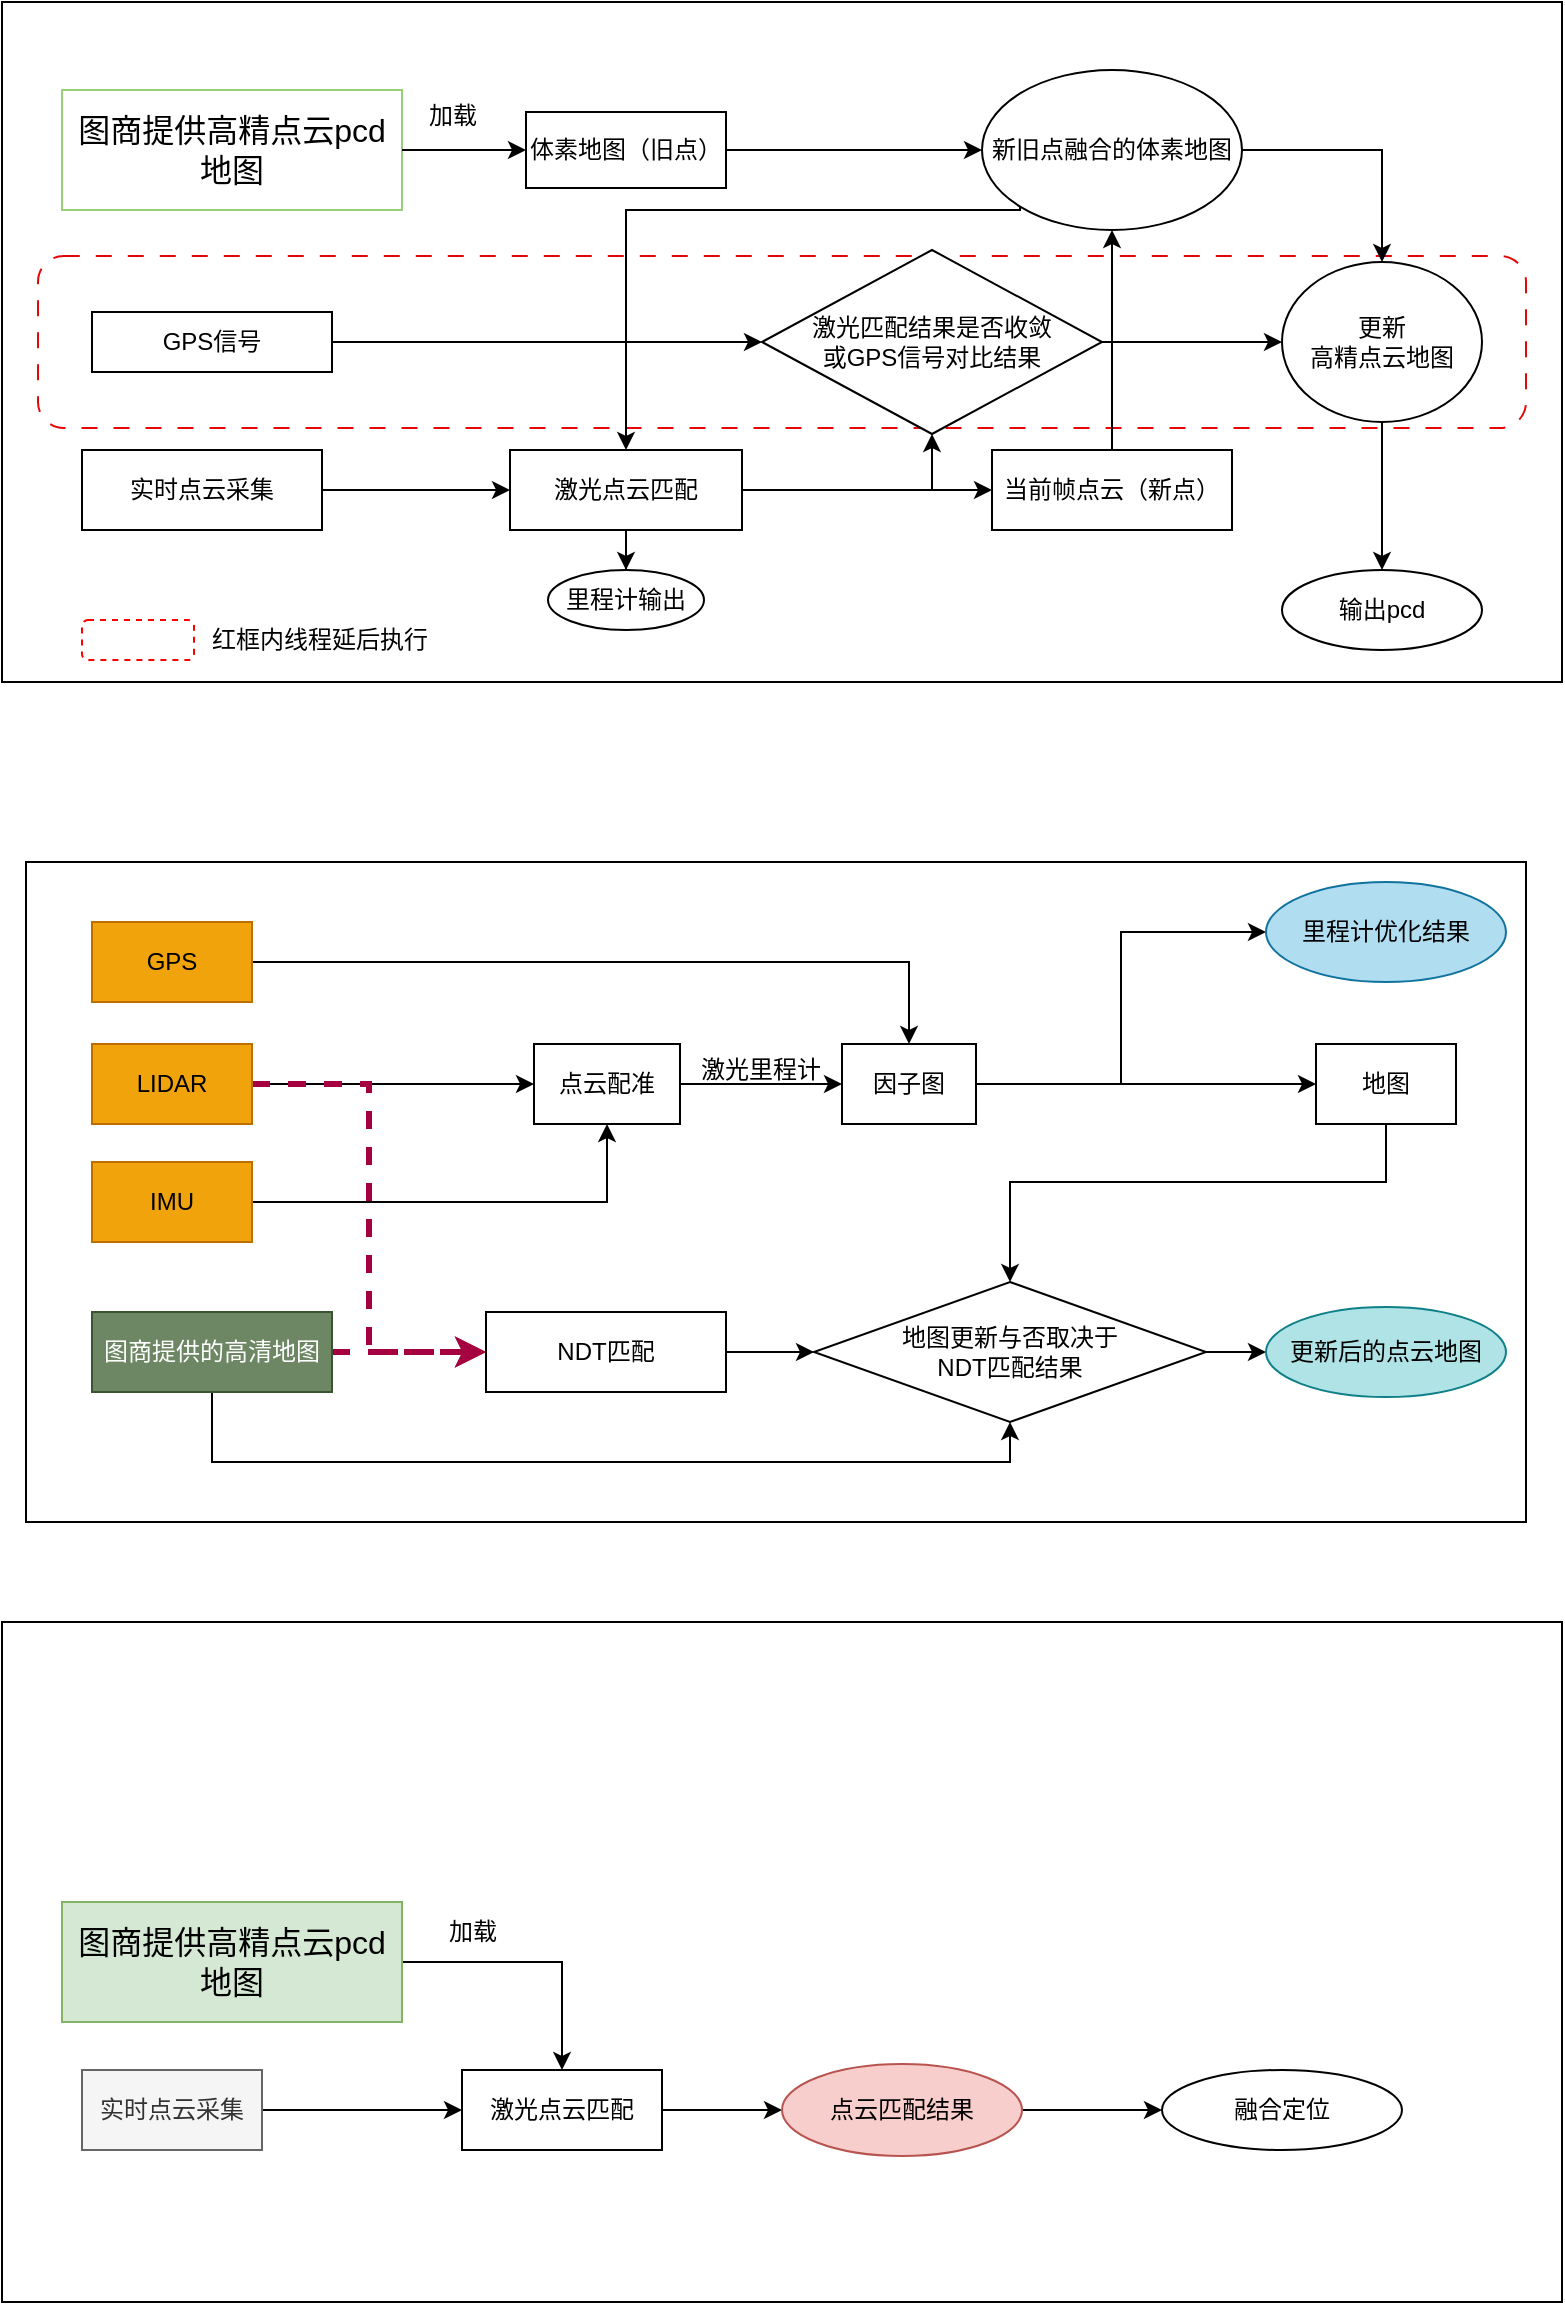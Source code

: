 <mxfile version="23.1.5" type="github">
  <diagram name="第 1 页" id="jgk6TLI41gFWQYQwitnz">
    <mxGraphModel dx="1082" dy="1022" grid="1" gridSize="10" guides="1" tooltips="1" connect="1" arrows="1" fold="1" page="1" pageScale="1" pageWidth="827" pageHeight="1169" math="0" shadow="0">
      <root>
        <mxCell id="0" />
        <mxCell id="1" parent="0" />
        <mxCell id="wMJG4W6XiPVDL9AXUNTD-142" value="" style="rounded=0;whiteSpace=wrap;html=1;" parent="1" vertex="1">
          <mxGeometry x="847" y="440" width="750" height="330" as="geometry" />
        </mxCell>
        <mxCell id="wMJG4W6XiPVDL9AXUNTD-46" value="" style="rounded=0;whiteSpace=wrap;html=1;" parent="1" vertex="1">
          <mxGeometry x="835" y="10" width="780" height="340" as="geometry" />
        </mxCell>
        <mxCell id="wMJG4W6XiPVDL9AXUNTD-97" value="" style="rounded=1;whiteSpace=wrap;html=1;dashed=1;dashPattern=8 8;strokeColor=#e40707;" parent="1" vertex="1">
          <mxGeometry x="853" y="137" width="744" height="86" as="geometry" />
        </mxCell>
        <mxCell id="wMJG4W6XiPVDL9AXUNTD-47" value="&lt;font style=&quot;font-size: 16px;&quot;&gt;图商提供高精点云pcd地图&lt;/font&gt;" style="rounded=0;whiteSpace=wrap;html=1;strokeColor=#97D077;" parent="1" vertex="1">
          <mxGeometry x="865" y="54" width="170" height="60" as="geometry" />
        </mxCell>
        <mxCell id="wMJG4W6XiPVDL9AXUNTD-54" style="edgeStyle=orthogonalEdgeStyle;rounded=0;orthogonalLoop=1;jettySize=auto;html=1;exitX=1;exitY=0.5;exitDx=0;exitDy=0;entryX=0;entryY=0.5;entryDx=0;entryDy=0;" parent="1" source="wMJG4W6XiPVDL9AXUNTD-49" target="wMJG4W6XiPVDL9AXUNTD-51" edge="1">
          <mxGeometry relative="1" as="geometry" />
        </mxCell>
        <mxCell id="wMJG4W6XiPVDL9AXUNTD-49" value="实时点云采集" style="rounded=0;whiteSpace=wrap;html=1;" parent="1" vertex="1">
          <mxGeometry x="875" y="234" width="120" height="40" as="geometry" />
        </mxCell>
        <mxCell id="wMJG4W6XiPVDL9AXUNTD-50" value="当前帧点云（新点）" style="rounded=0;whiteSpace=wrap;html=1;" parent="1" vertex="1">
          <mxGeometry x="1330" y="234" width="120" height="40" as="geometry" />
        </mxCell>
        <mxCell id="wMJG4W6XiPVDL9AXUNTD-57" style="edgeStyle=orthogonalEdgeStyle;rounded=0;orthogonalLoop=1;jettySize=auto;html=1;exitX=1;exitY=0.5;exitDx=0;exitDy=0;entryX=0;entryY=0.5;entryDx=0;entryDy=0;" parent="1" source="wMJG4W6XiPVDL9AXUNTD-51" target="wMJG4W6XiPVDL9AXUNTD-50" edge="1">
          <mxGeometry relative="1" as="geometry" />
        </mxCell>
        <mxCell id="wMJG4W6XiPVDL9AXUNTD-83" style="edgeStyle=orthogonalEdgeStyle;rounded=0;orthogonalLoop=1;jettySize=auto;html=1;entryX=0.5;entryY=1;entryDx=0;entryDy=0;" parent="1" source="wMJG4W6XiPVDL9AXUNTD-51" target="wMJG4W6XiPVDL9AXUNTD-69" edge="1">
          <mxGeometry relative="1" as="geometry">
            <mxPoint x="1285" y="224" as="targetPoint" />
          </mxGeometry>
        </mxCell>
        <mxCell id="wMJG4W6XiPVDL9AXUNTD-104" value="" style="edgeStyle=orthogonalEdgeStyle;rounded=0;orthogonalLoop=1;jettySize=auto;html=1;" parent="1" source="wMJG4W6XiPVDL9AXUNTD-51" target="wMJG4W6XiPVDL9AXUNTD-103" edge="1">
          <mxGeometry relative="1" as="geometry" />
        </mxCell>
        <mxCell id="wMJG4W6XiPVDL9AXUNTD-51" value="激光点云匹配" style="rounded=0;whiteSpace=wrap;html=1;" parent="1" vertex="1">
          <mxGeometry x="1089" y="234" width="116" height="40" as="geometry" />
        </mxCell>
        <mxCell id="wMJG4W6XiPVDL9AXUNTD-60" value="" style="endArrow=classic;html=1;rounded=0;exitX=1;exitY=0.5;exitDx=0;exitDy=0;" parent="1" source="wMJG4W6XiPVDL9AXUNTD-47" target="wMJG4W6XiPVDL9AXUNTD-61" edge="1">
          <mxGeometry width="50" height="50" relative="1" as="geometry">
            <mxPoint x="1110" y="14" as="sourcePoint" />
            <mxPoint x="1150" y="-56" as="targetPoint" />
          </mxGeometry>
        </mxCell>
        <mxCell id="wMJG4W6XiPVDL9AXUNTD-76" value="" style="edgeStyle=orthogonalEdgeStyle;rounded=0;orthogonalLoop=1;jettySize=auto;html=1;exitX=0;exitY=1;exitDx=0;exitDy=0;" parent="1" source="wMJG4W6XiPVDL9AXUNTD-78" target="wMJG4W6XiPVDL9AXUNTD-51" edge="1">
          <mxGeometry relative="1" as="geometry">
            <Array as="points">
              <mxPoint x="1344" y="114" />
              <mxPoint x="1147" y="114" />
            </Array>
          </mxGeometry>
        </mxCell>
        <mxCell id="wMJG4W6XiPVDL9AXUNTD-61" value="体素地图（旧点）" style="rounded=0;whiteSpace=wrap;html=1;" parent="1" vertex="1">
          <mxGeometry x="1097" y="65" width="100" height="38" as="geometry" />
        </mxCell>
        <mxCell id="wMJG4W6XiPVDL9AXUNTD-66" value="加载" style="text;html=1;align=center;verticalAlign=middle;resizable=0;points=[];autosize=1;strokeColor=none;fillColor=none;" parent="1" vertex="1">
          <mxGeometry x="1035" y="52" width="50" height="30" as="geometry" />
        </mxCell>
        <mxCell id="wMJG4W6XiPVDL9AXUNTD-72" style="edgeStyle=orthogonalEdgeStyle;rounded=0;orthogonalLoop=1;jettySize=auto;html=1;exitX=1;exitY=0.5;exitDx=0;exitDy=0;entryX=0;entryY=0.5;entryDx=0;entryDy=0;" parent="1" source="wMJG4W6XiPVDL9AXUNTD-67" target="wMJG4W6XiPVDL9AXUNTD-69" edge="1">
          <mxGeometry relative="1" as="geometry" />
        </mxCell>
        <mxCell id="wMJG4W6XiPVDL9AXUNTD-67" value="GPS信号" style="rounded=0;whiteSpace=wrap;html=1;" parent="1" vertex="1">
          <mxGeometry x="880" y="165" width="120" height="30" as="geometry" />
        </mxCell>
        <mxCell id="wMJG4W6XiPVDL9AXUNTD-68" value="" style="endArrow=classic;html=1;rounded=0;exitX=0.5;exitY=0;exitDx=0;exitDy=0;entryX=0.5;entryY=1;entryDx=0;entryDy=0;" parent="1" source="wMJG4W6XiPVDL9AXUNTD-50" target="wMJG4W6XiPVDL9AXUNTD-78" edge="1">
          <mxGeometry width="50" height="50" relative="1" as="geometry">
            <mxPoint x="1095" y="184" as="sourcePoint" />
            <mxPoint x="1345" y="184" as="targetPoint" />
          </mxGeometry>
        </mxCell>
        <mxCell id="wMJG4W6XiPVDL9AXUNTD-87" style="edgeStyle=orthogonalEdgeStyle;rounded=0;orthogonalLoop=1;jettySize=auto;html=1;" parent="1" source="wMJG4W6XiPVDL9AXUNTD-69" target="wMJG4W6XiPVDL9AXUNTD-88" edge="1">
          <mxGeometry relative="1" as="geometry">
            <mxPoint x="1475" y="180" as="targetPoint" />
          </mxGeometry>
        </mxCell>
        <mxCell id="wMJG4W6XiPVDL9AXUNTD-69" value="激光匹配结果是否收敛&lt;br&gt;或GPS信号对比结果" style="rhombus;whiteSpace=wrap;html=1;" parent="1" vertex="1">
          <mxGeometry x="1215" y="134" width="170" height="92" as="geometry" />
        </mxCell>
        <mxCell id="wMJG4W6XiPVDL9AXUNTD-79" value="" style="endArrow=classic;html=1;rounded=0;entryX=0;entryY=0.5;entryDx=0;entryDy=0;exitX=1;exitY=0.5;exitDx=0;exitDy=0;" parent="1" source="wMJG4W6XiPVDL9AXUNTD-61" target="wMJG4W6XiPVDL9AXUNTD-78" edge="1">
          <mxGeometry width="50" height="50" relative="1" as="geometry">
            <mxPoint x="1199" y="84" as="sourcePoint" />
            <mxPoint x="1405" y="84" as="targetPoint" />
          </mxGeometry>
        </mxCell>
        <mxCell id="wMJG4W6XiPVDL9AXUNTD-90" style="edgeStyle=orthogonalEdgeStyle;rounded=0;orthogonalLoop=1;jettySize=auto;html=1;entryX=0.5;entryY=0;entryDx=0;entryDy=0;" parent="1" source="wMJG4W6XiPVDL9AXUNTD-78" target="wMJG4W6XiPVDL9AXUNTD-88" edge="1">
          <mxGeometry relative="1" as="geometry" />
        </mxCell>
        <mxCell id="wMJG4W6XiPVDL9AXUNTD-78" value="新旧点融合的体素地图" style="ellipse;whiteSpace=wrap;html=1;" parent="1" vertex="1">
          <mxGeometry x="1325" y="44" width="130" height="80" as="geometry" />
        </mxCell>
        <mxCell id="wMJG4W6XiPVDL9AXUNTD-92" value="" style="edgeStyle=orthogonalEdgeStyle;rounded=0;orthogonalLoop=1;jettySize=auto;html=1;" parent="1" source="wMJG4W6XiPVDL9AXUNTD-88" target="wMJG4W6XiPVDL9AXUNTD-91" edge="1">
          <mxGeometry relative="1" as="geometry" />
        </mxCell>
        <mxCell id="wMJG4W6XiPVDL9AXUNTD-88" value="更新&lt;br&gt;高精点云地图" style="ellipse;whiteSpace=wrap;html=1;" parent="1" vertex="1">
          <mxGeometry x="1475" y="140" width="100" height="80" as="geometry" />
        </mxCell>
        <mxCell id="wMJG4W6XiPVDL9AXUNTD-91" value="输出pcd" style="ellipse;whiteSpace=wrap;html=1;" parent="1" vertex="1">
          <mxGeometry x="1475" y="294" width="100" height="40" as="geometry" />
        </mxCell>
        <mxCell id="wMJG4W6XiPVDL9AXUNTD-98" value="" style="rounded=1;whiteSpace=wrap;html=1;dashed=1;strokeColor=#FF0000;" parent="1" vertex="1">
          <mxGeometry x="875" y="319" width="56" height="20" as="geometry" />
        </mxCell>
        <mxCell id="wMJG4W6XiPVDL9AXUNTD-99" value="红框内线程延后执行" style="text;html=1;strokeColor=none;fillColor=none;align=center;verticalAlign=middle;whiteSpace=wrap;rounded=0;" parent="1" vertex="1">
          <mxGeometry x="935" y="314" width="118" height="30" as="geometry" />
        </mxCell>
        <mxCell id="wMJG4W6XiPVDL9AXUNTD-103" value="里程计输出" style="ellipse;whiteSpace=wrap;html=1;" parent="1" vertex="1">
          <mxGeometry x="1108" y="294" width="78" height="30" as="geometry" />
        </mxCell>
        <mxCell id="wMJG4W6XiPVDL9AXUNTD-113" style="edgeStyle=orthogonalEdgeStyle;rounded=0;orthogonalLoop=1;jettySize=auto;html=1;" parent="1" source="wMJG4W6XiPVDL9AXUNTD-105" target="wMJG4W6XiPVDL9AXUNTD-111" edge="1">
          <mxGeometry relative="1" as="geometry" />
        </mxCell>
        <mxCell id="wMJG4W6XiPVDL9AXUNTD-105" value="GPS" style="rounded=0;whiteSpace=wrap;html=1;fillColor=#f0a30a;fontColor=#000000;strokeColor=#BD7000;" parent="1" vertex="1">
          <mxGeometry x="880" y="470" width="80" height="40" as="geometry" />
        </mxCell>
        <mxCell id="wMJG4W6XiPVDL9AXUNTD-109" style="edgeStyle=orthogonalEdgeStyle;rounded=0;orthogonalLoop=1;jettySize=auto;html=1;exitX=1;exitY=0.5;exitDx=0;exitDy=0;entryX=0;entryY=0.5;entryDx=0;entryDy=0;" parent="1" source="wMJG4W6XiPVDL9AXUNTD-106" target="wMJG4W6XiPVDL9AXUNTD-108" edge="1">
          <mxGeometry relative="1" as="geometry" />
        </mxCell>
        <mxCell id="wMJG4W6XiPVDL9AXUNTD-146" style="edgeStyle=orthogonalEdgeStyle;rounded=0;orthogonalLoop=1;jettySize=auto;html=1;entryX=0;entryY=0.5;entryDx=0;entryDy=0;strokeColor=#A50040;fillColor=#d80073;dashed=1;strokeWidth=3;" parent="1" source="wMJG4W6XiPVDL9AXUNTD-106" target="wMJG4W6XiPVDL9AXUNTD-117" edge="1">
          <mxGeometry relative="1" as="geometry" />
        </mxCell>
        <mxCell id="wMJG4W6XiPVDL9AXUNTD-106" value="LIDAR" style="rounded=0;whiteSpace=wrap;html=1;fillColor=#f0a30a;fontColor=#000000;strokeColor=#BD7000;" parent="1" vertex="1">
          <mxGeometry x="880" y="531" width="80" height="40" as="geometry" />
        </mxCell>
        <mxCell id="wMJG4W6XiPVDL9AXUNTD-112" style="edgeStyle=orthogonalEdgeStyle;rounded=0;orthogonalLoop=1;jettySize=auto;html=1;" parent="1" source="wMJG4W6XiPVDL9AXUNTD-107" target="wMJG4W6XiPVDL9AXUNTD-108" edge="1">
          <mxGeometry relative="1" as="geometry" />
        </mxCell>
        <mxCell id="wMJG4W6XiPVDL9AXUNTD-107" value="IMU" style="rounded=0;whiteSpace=wrap;html=1;fillColor=#f0a30a;fontColor=#000000;strokeColor=#BD7000;" parent="1" vertex="1">
          <mxGeometry x="880" y="590" width="80" height="40" as="geometry" />
        </mxCell>
        <mxCell id="wMJG4W6XiPVDL9AXUNTD-114" style="edgeStyle=orthogonalEdgeStyle;rounded=0;orthogonalLoop=1;jettySize=auto;html=1;exitX=1;exitY=0.5;exitDx=0;exitDy=0;entryX=0;entryY=0.5;entryDx=0;entryDy=0;" parent="1" source="wMJG4W6XiPVDL9AXUNTD-108" target="wMJG4W6XiPVDL9AXUNTD-111" edge="1">
          <mxGeometry relative="1" as="geometry" />
        </mxCell>
        <mxCell id="wMJG4W6XiPVDL9AXUNTD-108" value="点云配准" style="whiteSpace=wrap;html=1;movable=1;resizable=1;rotatable=1;deletable=1;editable=1;locked=0;connectable=1;" parent="1" vertex="1">
          <mxGeometry x="1101" y="531" width="73" height="40" as="geometry" />
        </mxCell>
        <mxCell id="wMJG4W6XiPVDL9AXUNTD-120" value="" style="edgeStyle=orthogonalEdgeStyle;rounded=0;orthogonalLoop=1;jettySize=auto;html=1;" parent="1" source="wMJG4W6XiPVDL9AXUNTD-111" target="wMJG4W6XiPVDL9AXUNTD-119" edge="1">
          <mxGeometry relative="1" as="geometry" />
        </mxCell>
        <mxCell id="wMJG4W6XiPVDL9AXUNTD-141" style="edgeStyle=orthogonalEdgeStyle;rounded=0;orthogonalLoop=1;jettySize=auto;html=1;entryX=0;entryY=0.5;entryDx=0;entryDy=0;" parent="1" source="wMJG4W6XiPVDL9AXUNTD-111" target="wMJG4W6XiPVDL9AXUNTD-143" edge="1">
          <mxGeometry relative="1" as="geometry">
            <mxPoint x="1492" y="490" as="targetPoint" />
          </mxGeometry>
        </mxCell>
        <mxCell id="wMJG4W6XiPVDL9AXUNTD-111" value="因子图" style="rounded=0;whiteSpace=wrap;html=1;" parent="1" vertex="1">
          <mxGeometry x="1255" y="531" width="67" height="40" as="geometry" />
        </mxCell>
        <mxCell id="wMJG4W6XiPVDL9AXUNTD-115" value="激光里程计" style="text;html=1;align=center;verticalAlign=middle;resizable=0;points=[];autosize=1;strokeColor=none;fillColor=none;" parent="1" vertex="1">
          <mxGeometry x="1174" y="529" width="80" height="30" as="geometry" />
        </mxCell>
        <mxCell id="wMJG4W6XiPVDL9AXUNTD-129" value="" style="edgeStyle=orthogonalEdgeStyle;rounded=0;orthogonalLoop=1;jettySize=auto;html=1;strokeColor=#A50040;fillColor=#d80073;dashed=1;strokeWidth=3;" parent="1" source="wMJG4W6XiPVDL9AXUNTD-116" target="wMJG4W6XiPVDL9AXUNTD-117" edge="1">
          <mxGeometry relative="1" as="geometry" />
        </mxCell>
        <mxCell id="wMJG4W6XiPVDL9AXUNTD-139" style="edgeStyle=orthogonalEdgeStyle;rounded=0;orthogonalLoop=1;jettySize=auto;html=1;entryX=0.5;entryY=1;entryDx=0;entryDy=0;" parent="1" source="wMJG4W6XiPVDL9AXUNTD-116" target="wMJG4W6XiPVDL9AXUNTD-131" edge="1">
          <mxGeometry relative="1" as="geometry">
            <Array as="points">
              <mxPoint x="940" y="740" />
              <mxPoint x="1339" y="740" />
            </Array>
          </mxGeometry>
        </mxCell>
        <mxCell id="wMJG4W6XiPVDL9AXUNTD-116" value="图商提供的高清地图" style="rounded=0;whiteSpace=wrap;html=1;fillColor=#6d8764;fontColor=#ffffff;strokeColor=#3A5431;" parent="1" vertex="1">
          <mxGeometry x="880" y="665" width="120" height="40" as="geometry" />
        </mxCell>
        <mxCell id="wMJG4W6XiPVDL9AXUNTD-133" style="edgeStyle=orthogonalEdgeStyle;rounded=0;orthogonalLoop=1;jettySize=auto;html=1;entryX=0;entryY=0.5;entryDx=0;entryDy=0;" parent="1" source="wMJG4W6XiPVDL9AXUNTD-117" target="wMJG4W6XiPVDL9AXUNTD-131" edge="1">
          <mxGeometry relative="1" as="geometry" />
        </mxCell>
        <mxCell id="wMJG4W6XiPVDL9AXUNTD-117" value="NDT匹配" style="rounded=0;whiteSpace=wrap;html=1;" parent="1" vertex="1">
          <mxGeometry x="1077" y="665" width="120" height="40" as="geometry" />
        </mxCell>
        <mxCell id="wMJG4W6XiPVDL9AXUNTD-137" style="edgeStyle=orthogonalEdgeStyle;rounded=0;orthogonalLoop=1;jettySize=auto;html=1;entryX=0.5;entryY=0;entryDx=0;entryDy=0;" parent="1" source="wMJG4W6XiPVDL9AXUNTD-119" target="wMJG4W6XiPVDL9AXUNTD-131" edge="1">
          <mxGeometry relative="1" as="geometry">
            <Array as="points">
              <mxPoint x="1527" y="600" />
              <mxPoint x="1339" y="600" />
            </Array>
          </mxGeometry>
        </mxCell>
        <mxCell id="wMJG4W6XiPVDL9AXUNTD-119" value="地图" style="rounded=0;whiteSpace=wrap;html=1;" parent="1" vertex="1">
          <mxGeometry x="1492" y="531" width="70" height="40" as="geometry" />
        </mxCell>
        <mxCell id="wMJG4W6XiPVDL9AXUNTD-145" value="" style="edgeStyle=orthogonalEdgeStyle;rounded=0;orthogonalLoop=1;jettySize=auto;html=1;" parent="1" source="wMJG4W6XiPVDL9AXUNTD-131" target="wMJG4W6XiPVDL9AXUNTD-144" edge="1">
          <mxGeometry relative="1" as="geometry" />
        </mxCell>
        <mxCell id="wMJG4W6XiPVDL9AXUNTD-131" value="地图更新与否取决于&lt;br&gt;NDT匹配结果" style="rhombus;whiteSpace=wrap;html=1;" parent="1" vertex="1">
          <mxGeometry x="1241" y="650" width="196" height="70" as="geometry" />
        </mxCell>
        <mxCell id="wMJG4W6XiPVDL9AXUNTD-143" value="里程计优化结果" style="ellipse;whiteSpace=wrap;html=1;fillColor=#b1ddf0;strokeColor=#10739e;" parent="1" vertex="1">
          <mxGeometry x="1467" y="450" width="120" height="50" as="geometry" />
        </mxCell>
        <mxCell id="wMJG4W6XiPVDL9AXUNTD-144" value="更新后的点云地图" style="ellipse;whiteSpace=wrap;html=1;fillColor=#b0e3e6;strokeColor=#0e8088;" parent="1" vertex="1">
          <mxGeometry x="1467" y="662.5" width="120" height="45" as="geometry" />
        </mxCell>
        <mxCell id="LvPCP1mISs3mfpXkRBbp-1" value="" style="rounded=0;whiteSpace=wrap;html=1;" parent="1" vertex="1">
          <mxGeometry x="835" y="820" width="780" height="340" as="geometry" />
        </mxCell>
        <mxCell id="LvPCP1mISs3mfpXkRBbp-33" style="edgeStyle=orthogonalEdgeStyle;rounded=0;orthogonalLoop=1;jettySize=auto;html=1;exitX=1;exitY=0.5;exitDx=0;exitDy=0;entryX=0.5;entryY=0;entryDx=0;entryDy=0;" parent="1" source="LvPCP1mISs3mfpXkRBbp-3" target="LvPCP1mISs3mfpXkRBbp-10" edge="1">
          <mxGeometry relative="1" as="geometry" />
        </mxCell>
        <mxCell id="LvPCP1mISs3mfpXkRBbp-3" value="&lt;font style=&quot;font-size: 16px;&quot;&gt;图商提供高精点云pcd地图&lt;/font&gt;" style="rounded=0;whiteSpace=wrap;html=1;strokeColor=#82b366;fillColor=#d5e8d4;" parent="1" vertex="1">
          <mxGeometry x="865" y="960" width="170" height="60" as="geometry" />
        </mxCell>
        <mxCell id="LvPCP1mISs3mfpXkRBbp-4" style="edgeStyle=orthogonalEdgeStyle;rounded=0;orthogonalLoop=1;jettySize=auto;html=1;exitX=1;exitY=0.5;exitDx=0;exitDy=0;entryX=0;entryY=0.5;entryDx=0;entryDy=0;" parent="1" source="LvPCP1mISs3mfpXkRBbp-5" target="LvPCP1mISs3mfpXkRBbp-10" edge="1">
          <mxGeometry relative="1" as="geometry" />
        </mxCell>
        <mxCell id="LvPCP1mISs3mfpXkRBbp-5" value="实时点云采集" style="rounded=0;whiteSpace=wrap;html=1;fillColor=#f5f5f5;fontColor=#333333;strokeColor=#666666;" parent="1" vertex="1">
          <mxGeometry x="875" y="1044" width="90" height="40" as="geometry" />
        </mxCell>
        <mxCell id="LvPCP1mISs3mfpXkRBbp-31" value="" style="edgeStyle=orthogonalEdgeStyle;rounded=0;orthogonalLoop=1;jettySize=auto;html=1;" parent="1" source="LvPCP1mISs3mfpXkRBbp-10" target="LvPCP1mISs3mfpXkRBbp-30" edge="1">
          <mxGeometry relative="1" as="geometry" />
        </mxCell>
        <mxCell id="LvPCP1mISs3mfpXkRBbp-10" value="激光点云匹配" style="rounded=0;whiteSpace=wrap;html=1;" parent="1" vertex="1">
          <mxGeometry x="1065" y="1044" width="100" height="40" as="geometry" />
        </mxCell>
        <mxCell id="LvPCP1mISs3mfpXkRBbp-14" value="加载" style="text;html=1;align=center;verticalAlign=middle;resizable=0;points=[];autosize=1;strokeColor=none;fillColor=none;" parent="1" vertex="1">
          <mxGeometry x="1045" y="960" width="50" height="30" as="geometry" />
        </mxCell>
        <mxCell id="LvPCP1mISs3mfpXkRBbp-34" value="" style="edgeStyle=orthogonalEdgeStyle;rounded=0;orthogonalLoop=1;jettySize=auto;html=1;" parent="1" source="LvPCP1mISs3mfpXkRBbp-30" target="LvPCP1mISs3mfpXkRBbp-32" edge="1">
          <mxGeometry relative="1" as="geometry" />
        </mxCell>
        <mxCell id="LvPCP1mISs3mfpXkRBbp-30" value="点云匹配结果" style="ellipse;whiteSpace=wrap;html=1;fillColor=#f8cecc;strokeColor=#b85450;" parent="1" vertex="1">
          <mxGeometry x="1225" y="1041" width="120" height="46" as="geometry" />
        </mxCell>
        <mxCell id="LvPCP1mISs3mfpXkRBbp-32" value="融合定位" style="ellipse;whiteSpace=wrap;html=1;" parent="1" vertex="1">
          <mxGeometry x="1415" y="1044" width="120" height="40" as="geometry" />
        </mxCell>
      </root>
    </mxGraphModel>
  </diagram>
</mxfile>
